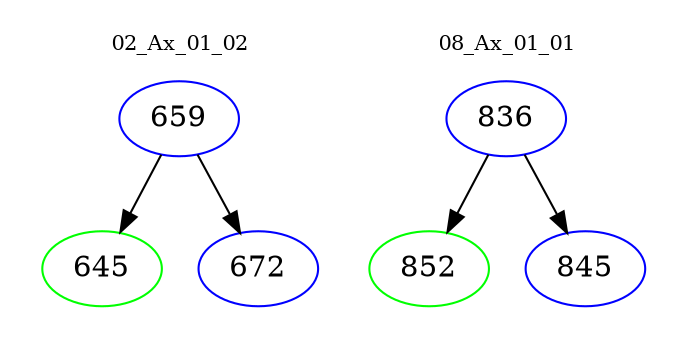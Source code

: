 digraph{
subgraph cluster_0 {
color = white
label = "02_Ax_01_02";
fontsize=10;
T0_659 [label="659", color="blue"]
T0_659 -> T0_645 [color="black"]
T0_645 [label="645", color="green"]
T0_659 -> T0_672 [color="black"]
T0_672 [label="672", color="blue"]
}
subgraph cluster_1 {
color = white
label = "08_Ax_01_01";
fontsize=10;
T1_836 [label="836", color="blue"]
T1_836 -> T1_852 [color="black"]
T1_852 [label="852", color="green"]
T1_836 -> T1_845 [color="black"]
T1_845 [label="845", color="blue"]
}
}
